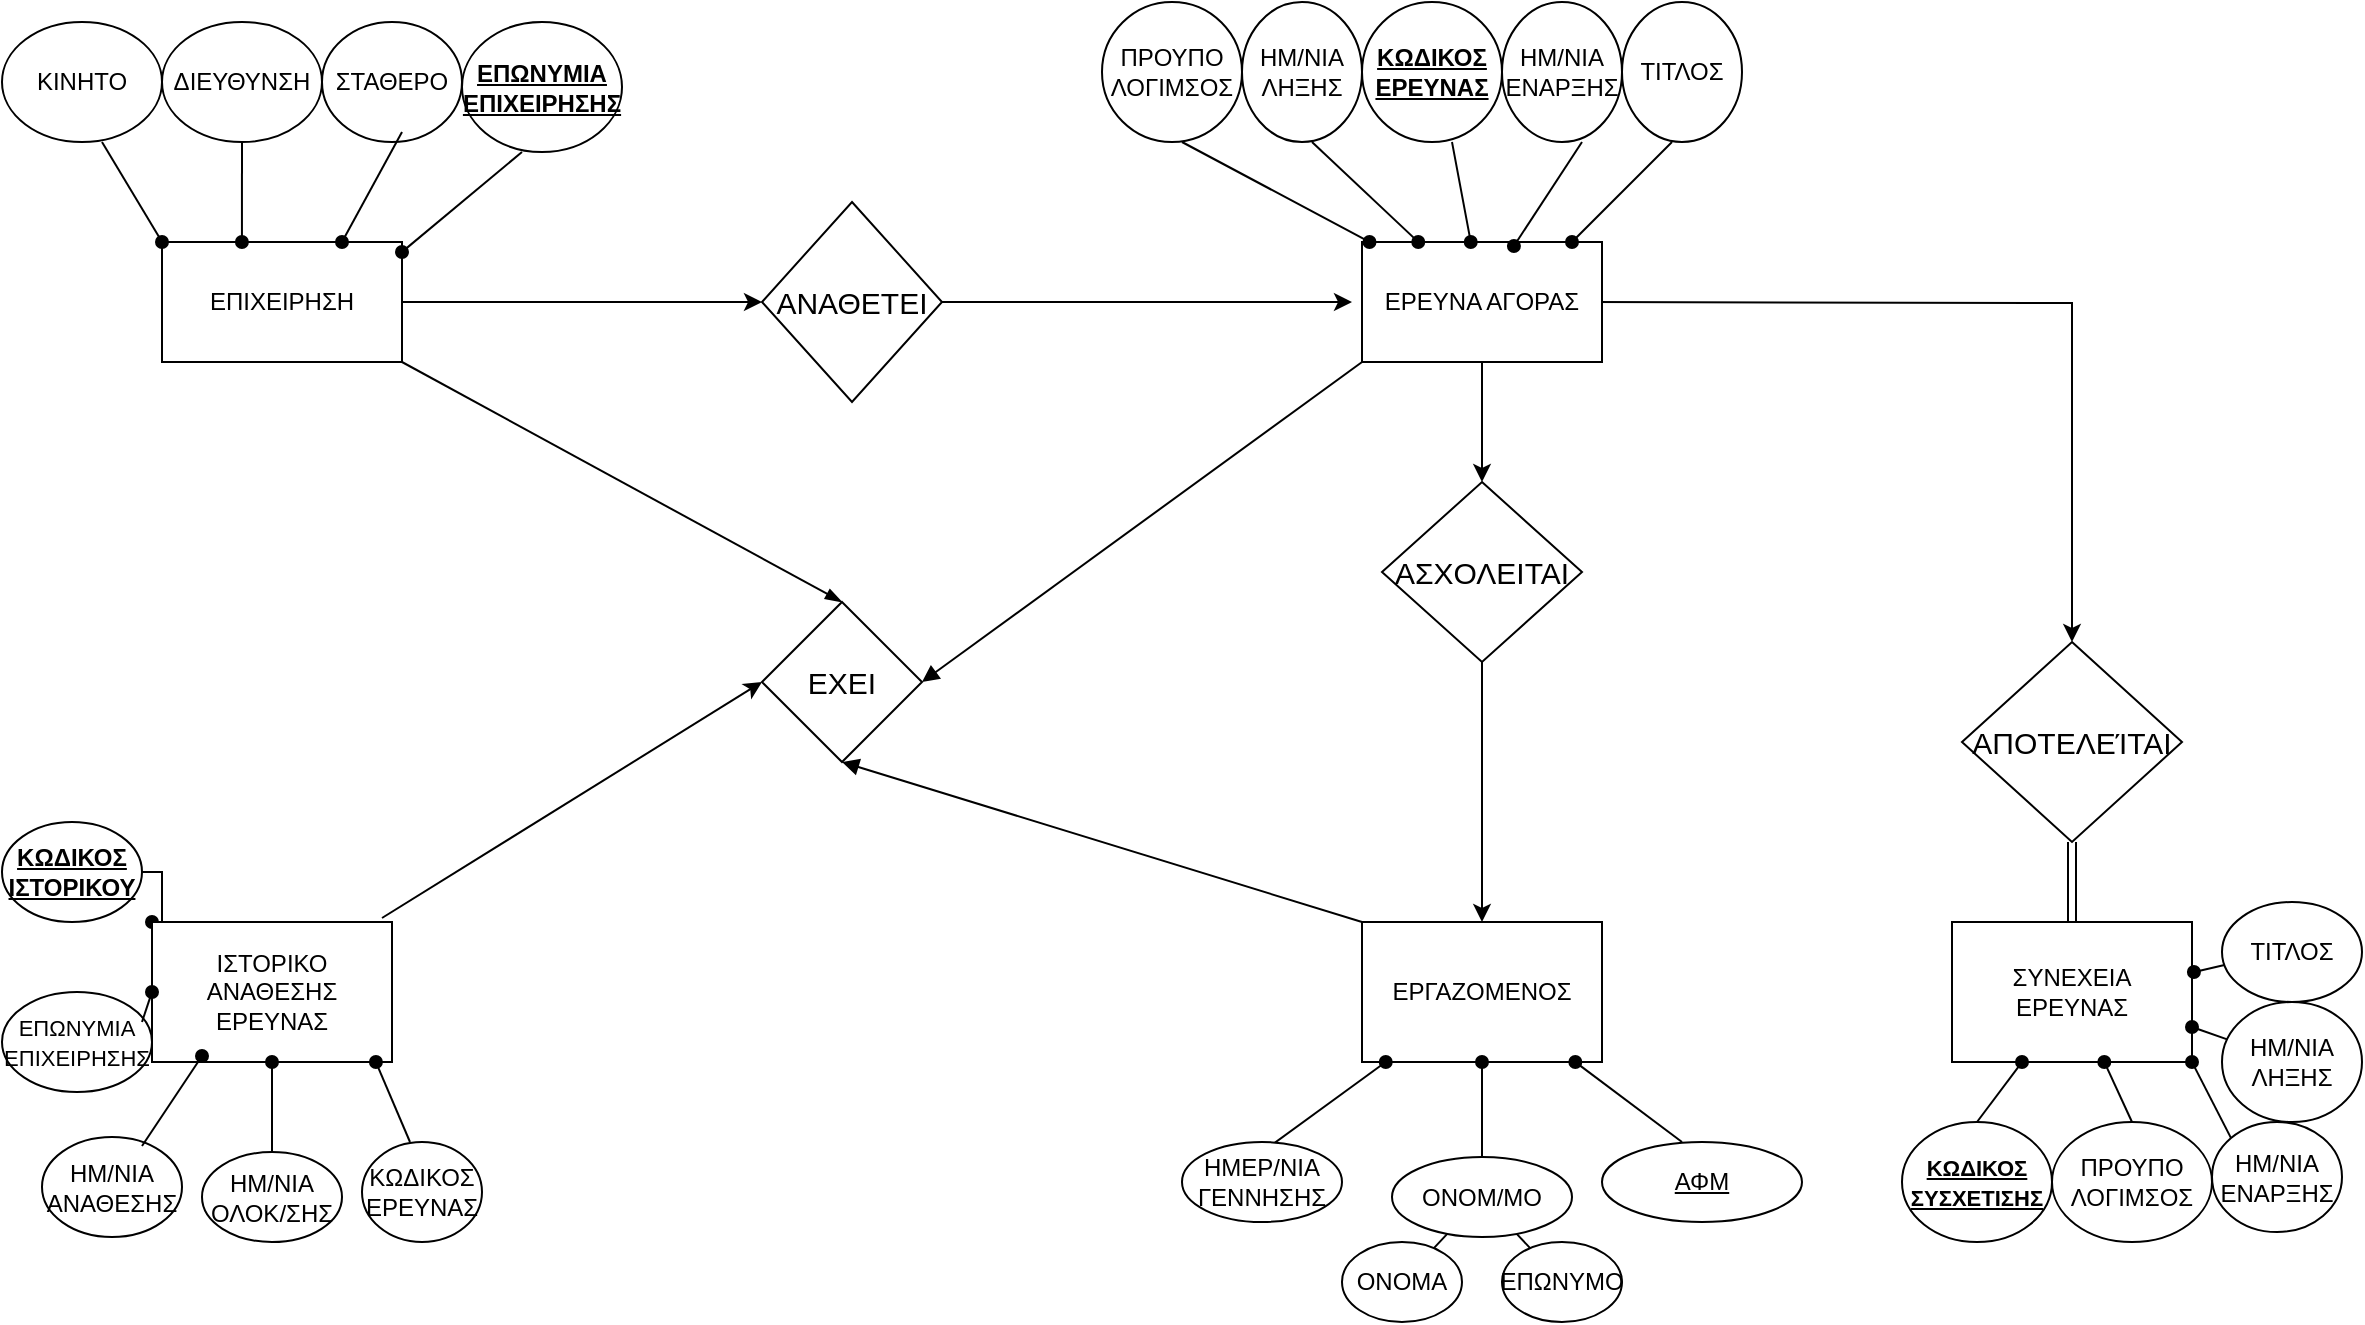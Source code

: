 <mxfile version="21.1.1" type="github">
  <diagram name="Page-1" id="4xuhvQjqA52v9uNUmas1">
    <mxGraphModel dx="1434" dy="788" grid="1" gridSize="10" guides="1" tooltips="1" connect="1" arrows="1" fold="1" page="1" pageScale="1" pageWidth="850" pageHeight="1100" math="0" shadow="0">
      <root>
        <mxCell id="0" />
        <mxCell id="1" parent="0" />
        <mxCell id="7PbP5t5x5OfYu_cqWDmC-59" style="edgeStyle=orthogonalEdgeStyle;rounded=0;orthogonalLoop=1;jettySize=auto;html=1;" edge="1" parent="1" source="7PbP5t5x5OfYu_cqWDmC-60">
          <mxGeometry relative="1" as="geometry">
            <mxPoint x="675" y="150" as="targetPoint" />
          </mxGeometry>
        </mxCell>
        <mxCell id="7PbP5t5x5OfYu_cqWDmC-1" value="ΕΠΙΧΕΙΡΗΣΗ" style="rounded=0;whiteSpace=wrap;html=1;" vertex="1" parent="1">
          <mxGeometry x="80" y="120" width="120" height="60" as="geometry" />
        </mxCell>
        <mxCell id="7PbP5t5x5OfYu_cqWDmC-25" style="edgeStyle=orthogonalEdgeStyle;rounded=0;orthogonalLoop=1;jettySize=auto;html=1;entryX=0.5;entryY=0;entryDx=0;entryDy=0;shape=link;" edge="1" parent="1" source="7PbP5t5x5OfYu_cqWDmC-26" target="7PbP5t5x5OfYu_cqWDmC-24">
          <mxGeometry relative="1" as="geometry" />
        </mxCell>
        <mxCell id="7PbP5t5x5OfYu_cqWDmC-8" value="ΗΜ/ΝΙΑ&lt;br&gt;ΕΝΑΡΞΗΣ" style="ellipse;whiteSpace=wrap;html=1;" vertex="1" parent="1">
          <mxGeometry x="750" width="60" height="70" as="geometry" />
        </mxCell>
        <mxCell id="7PbP5t5x5OfYu_cqWDmC-9" value="ΗΜ/ΝΙΑ&lt;br&gt;ΛΗΞΗΣ" style="ellipse;whiteSpace=wrap;html=1;" vertex="1" parent="1">
          <mxGeometry x="620" width="60" height="70" as="geometry" />
        </mxCell>
        <mxCell id="7PbP5t5x5OfYu_cqWDmC-17" value="ΠΡΟΥΠΟ&lt;br&gt;ΛΟΓΙΜΣΟΣ" style="ellipse;whiteSpace=wrap;html=1;direction=south;" vertex="1" parent="1">
          <mxGeometry x="550" width="70" height="70" as="geometry" />
        </mxCell>
        <mxCell id="7PbP5t5x5OfYu_cqWDmC-24" value="ΣΥΝΕΧΕΙΑ&lt;br&gt;ΕΡΕΥΝΑΣ" style="rounded=0;whiteSpace=wrap;html=1;" vertex="1" parent="1">
          <mxGeometry x="975" y="460" width="120" height="70" as="geometry" />
        </mxCell>
        <mxCell id="7PbP5t5x5OfYu_cqWDmC-27" value="" style="edgeStyle=orthogonalEdgeStyle;rounded=0;orthogonalLoop=1;jettySize=auto;html=1;entryX=0.5;entryY=0;entryDx=0;entryDy=0;" edge="1" parent="1" target="7PbP5t5x5OfYu_cqWDmC-26">
          <mxGeometry relative="1" as="geometry">
            <mxPoint x="795" y="150" as="sourcePoint" />
            <mxPoint x="630" y="440" as="targetPoint" />
          </mxGeometry>
        </mxCell>
        <mxCell id="7PbP5t5x5OfYu_cqWDmC-26" value="&lt;font style=&quot;font-size: 15px;&quot;&gt;ΑΠΟΤΕΛΕΊΤΑΙ&lt;/font&gt;" style="rhombus;whiteSpace=wrap;html=1;" vertex="1" parent="1">
          <mxGeometry x="980" y="320" width="110" height="100" as="geometry" />
        </mxCell>
        <mxCell id="7PbP5t5x5OfYu_cqWDmC-32" value="ΗΜ/ΝΙΑ&lt;br&gt;ΕΝΑΡΞΗΣ" style="ellipse;whiteSpace=wrap;html=1;" vertex="1" parent="1">
          <mxGeometry x="1105" y="560" width="65" height="55" as="geometry" />
        </mxCell>
        <mxCell id="7PbP5t5x5OfYu_cqWDmC-34" value="ΤΙΤΛΟΣ" style="ellipse;whiteSpace=wrap;html=1;" vertex="1" parent="1">
          <mxGeometry x="1110" y="450" width="70" height="50" as="geometry" />
        </mxCell>
        <mxCell id="7PbP5t5x5OfYu_cqWDmC-36" value="ΗΜ/ΝΙΑ&lt;br&gt;ΛΗΞΗΣ" style="ellipse;whiteSpace=wrap;html=1;" vertex="1" parent="1">
          <mxGeometry x="1110" y="500" width="70" height="60" as="geometry" />
        </mxCell>
        <mxCell id="7PbP5t5x5OfYu_cqWDmC-42" value="ΠΡΟΥΠΟ&lt;br&gt;ΛΟΓΙΜΣΟΣ" style="ellipse;whiteSpace=wrap;html=1;direction=south;" vertex="1" parent="1">
          <mxGeometry x="1025" y="560" width="80" height="60" as="geometry" />
        </mxCell>
        <mxCell id="7PbP5t5x5OfYu_cqWDmC-43" value="&lt;u style=&quot;font-size: 11px;&quot;&gt;&lt;b&gt;ΚΩΔΙΚΟΣ&lt;br&gt;ΣΥΣΧΕΤΙΣΗΣ&lt;br&gt;&lt;/b&gt;&lt;/u&gt;" style="ellipse;whiteSpace=wrap;html=1;" vertex="1" parent="1">
          <mxGeometry x="950" y="560" width="75" height="60" as="geometry" />
        </mxCell>
        <mxCell id="7PbP5t5x5OfYu_cqWDmC-50" value="ΤΙΤΛΟΣ" style="ellipse;whiteSpace=wrap;html=1;" vertex="1" parent="1">
          <mxGeometry x="810" width="60" height="70" as="geometry" />
        </mxCell>
        <mxCell id="7PbP5t5x5OfYu_cqWDmC-62" value="&lt;u&gt;&lt;b&gt;ΕΠΩΝΥΜΙΑ ΕΠΙΧΕΙΡΗΣΗΣ&lt;/b&gt;&lt;/u&gt;" style="ellipse;whiteSpace=wrap;html=1;fillStyle=cross-hatch;" vertex="1" parent="1">
          <mxGeometry x="230" y="10" width="80" height="65" as="geometry" />
        </mxCell>
        <mxCell id="7PbP5t5x5OfYu_cqWDmC-185" style="edgeStyle=orthogonalEdgeStyle;rounded=0;orthogonalLoop=1;jettySize=auto;html=1;entryX=0.333;entryY=0;entryDx=0;entryDy=0;entryPerimeter=0;startArrow=none;startFill=0;endArrow=oval;endFill=1;" edge="1" parent="1" source="7PbP5t5x5OfYu_cqWDmC-63" target="7PbP5t5x5OfYu_cqWDmC-1">
          <mxGeometry relative="1" as="geometry" />
        </mxCell>
        <mxCell id="7PbP5t5x5OfYu_cqWDmC-63" value="ΔΙΕΥΘΥΝΣΗ" style="ellipse;whiteSpace=wrap;html=1;" vertex="1" parent="1">
          <mxGeometry x="80" y="10" width="80" height="60" as="geometry" />
        </mxCell>
        <mxCell id="7PbP5t5x5OfYu_cqWDmC-64" value="ΣΤΑΘΕΡΟ" style="ellipse;whiteSpace=wrap;html=1;" vertex="1" parent="1">
          <mxGeometry x="160" y="10" width="70" height="60" as="geometry" />
        </mxCell>
        <mxCell id="7PbP5t5x5OfYu_cqWDmC-65" value="ΚΙΝΗΤΟ" style="ellipse;whiteSpace=wrap;html=1;" vertex="1" parent="1">
          <mxGeometry y="10" width="80" height="60" as="geometry" />
        </mxCell>
        <mxCell id="7PbP5t5x5OfYu_cqWDmC-66" value="&lt;b&gt;&lt;u&gt;ΚΩΔΙΚΟΣ&lt;br&gt;ΕΡΕΥΝΑΣ&lt;br&gt;&lt;/u&gt;&lt;/b&gt;" style="ellipse;whiteSpace=wrap;html=1;" vertex="1" parent="1">
          <mxGeometry x="680" width="70" height="70" as="geometry" />
        </mxCell>
        <mxCell id="7PbP5t5x5OfYu_cqWDmC-91" value="&lt;font style=&quot;font-size: 15px;&quot;&gt;ΕΧΕΙ&lt;/font&gt;" style="rhombus;whiteSpace=wrap;html=1;" vertex="1" parent="1">
          <mxGeometry x="380" y="300" width="80" height="80" as="geometry" />
        </mxCell>
        <mxCell id="7PbP5t5x5OfYu_cqWDmC-96" value="ΕΡΓΑΖΟΜΕΝΟΣ" style="rounded=0;whiteSpace=wrap;html=1;" vertex="1" parent="1">
          <mxGeometry x="680" y="460" width="120" height="70" as="geometry" />
        </mxCell>
        <mxCell id="7PbP5t5x5OfYu_cqWDmC-138" style="edgeStyle=orthogonalEdgeStyle;rounded=0;orthogonalLoop=1;jettySize=auto;html=1;" edge="1" parent="1" source="7PbP5t5x5OfYu_cqWDmC-98" target="7PbP5t5x5OfYu_cqWDmC-96">
          <mxGeometry relative="1" as="geometry" />
        </mxCell>
        <mxCell id="7PbP5t5x5OfYu_cqWDmC-98" value="&lt;font style=&quot;font-size: 15px;&quot;&gt;ΑΣΧΟΛΕΙΤΑΙ&lt;/font&gt;" style="rhombus;whiteSpace=wrap;html=1;" vertex="1" parent="1">
          <mxGeometry x="690" y="240" width="100" height="90" as="geometry" />
        </mxCell>
        <mxCell id="7PbP5t5x5OfYu_cqWDmC-101" value="ΚΩΔΙΚΟΣ&lt;br&gt;ΕΡΕΥΝΑΣ" style="ellipse;whiteSpace=wrap;html=1;" vertex="1" parent="1">
          <mxGeometry x="180" y="570" width="60" height="50" as="geometry" />
        </mxCell>
        <mxCell id="7PbP5t5x5OfYu_cqWDmC-103" value="ΗΜ/ΝΙΑ&lt;br&gt;ΑΝΑΘΕΣΗΣ" style="ellipse;whiteSpace=wrap;html=1;" vertex="1" parent="1">
          <mxGeometry x="20" y="567.5" width="70" height="50" as="geometry" />
        </mxCell>
        <mxCell id="7PbP5t5x5OfYu_cqWDmC-104" value="ΗΜ/ΝΙΑ&lt;br&gt;ΟΛΟΚ/ΣΗΣ" style="ellipse;whiteSpace=wrap;html=1;" vertex="1" parent="1">
          <mxGeometry x="100" y="575" width="70" height="45" as="geometry" />
        </mxCell>
        <mxCell id="7PbP5t5x5OfYu_cqWDmC-190" style="edgeStyle=orthogonalEdgeStyle;rounded=0;orthogonalLoop=1;jettySize=auto;html=1;entryX=0;entryY=0;entryDx=0;entryDy=0;endArrow=oval;endFill=1;" edge="1" parent="1" source="7PbP5t5x5OfYu_cqWDmC-105" target="7PbP5t5x5OfYu_cqWDmC-174">
          <mxGeometry relative="1" as="geometry">
            <Array as="points">
              <mxPoint x="80" y="435" />
            </Array>
          </mxGeometry>
        </mxCell>
        <mxCell id="7PbP5t5x5OfYu_cqWDmC-105" value="&lt;u&gt;&lt;b&gt;ΚΩΔΙΚΟΣ&lt;br&gt;ΙΣΤΟΡΙΚΟΥ&lt;/b&gt;&lt;/u&gt;" style="ellipse;whiteSpace=wrap;html=1;" vertex="1" parent="1">
          <mxGeometry y="410" width="70" height="50" as="geometry" />
        </mxCell>
        <mxCell id="7PbP5t5x5OfYu_cqWDmC-142" value="" style="endArrow=none;html=1;rounded=0;exitX=1;exitY=0.5;exitDx=0;exitDy=0;endFill=0;startArrow=block;startFill=1;entryX=0.042;entryY=0.929;entryDx=0;entryDy=0;entryPerimeter=0;" edge="1" parent="1" source="7PbP5t5x5OfYu_cqWDmC-91">
          <mxGeometry width="50" height="50" relative="1" as="geometry">
            <mxPoint x="620" y="240" as="sourcePoint" />
            <mxPoint x="680.04" y="180.03" as="targetPoint" />
          </mxGeometry>
        </mxCell>
        <mxCell id="7PbP5t5x5OfYu_cqWDmC-144" value="" style="endArrow=block;html=1;rounded=0;exitX=0;exitY=0;exitDx=0;exitDy=0;startArrow=none;startFill=0;endFill=1;entryX=0.5;entryY=1;entryDx=0;entryDy=0;" edge="1" parent="1" source="7PbP5t5x5OfYu_cqWDmC-96" target="7PbP5t5x5OfYu_cqWDmC-91">
          <mxGeometry width="50" height="50" relative="1" as="geometry">
            <mxPoint x="520" y="390" as="sourcePoint" />
            <mxPoint x="570" y="340" as="targetPoint" />
          </mxGeometry>
        </mxCell>
        <mxCell id="7PbP5t5x5OfYu_cqWDmC-146" value="ΑΦΜ" style="ellipse;whiteSpace=wrap;html=1;align=center;fontStyle=4;" vertex="1" parent="1">
          <mxGeometry x="800" y="570" width="100" height="40" as="geometry" />
        </mxCell>
        <mxCell id="7PbP5t5x5OfYu_cqWDmC-156" style="rounded=0;orthogonalLoop=1;jettySize=auto;html=1;endArrow=none;endFill=0;" edge="1" parent="1" source="7PbP5t5x5OfYu_cqWDmC-148" target="7PbP5t5x5OfYu_cqWDmC-154">
          <mxGeometry relative="1" as="geometry" />
        </mxCell>
        <mxCell id="7PbP5t5x5OfYu_cqWDmC-163" style="edgeStyle=orthogonalEdgeStyle;rounded=0;orthogonalLoop=1;jettySize=auto;html=1;endArrow=oval;endFill=1;" edge="1" parent="1" source="7PbP5t5x5OfYu_cqWDmC-148" target="7PbP5t5x5OfYu_cqWDmC-96">
          <mxGeometry relative="1" as="geometry">
            <mxPoint x="730" y="566.124" as="sourcePoint" />
            <mxPoint x="730" y="536" as="targetPoint" />
            <Array as="points" />
          </mxGeometry>
        </mxCell>
        <mxCell id="7PbP5t5x5OfYu_cqWDmC-148" value="ΟΝΟΜ/ΜΟ" style="ellipse;whiteSpace=wrap;html=1;align=center;" vertex="1" parent="1">
          <mxGeometry x="695" y="577.5" width="90" height="40" as="geometry" />
        </mxCell>
        <mxCell id="7PbP5t5x5OfYu_cqWDmC-149" value="" style="endArrow=none;html=1;rounded=0;" edge="1" parent="1" source="7PbP5t5x5OfYu_cqWDmC-153">
          <mxGeometry width="50" height="50" relative="1" as="geometry">
            <mxPoint x="750" y="600" as="sourcePoint" />
            <mxPoint x="710" y="640" as="targetPoint" />
          </mxGeometry>
        </mxCell>
        <mxCell id="7PbP5t5x5OfYu_cqWDmC-154" value="ΕΠΩΝΥΜΟ" style="ellipse;whiteSpace=wrap;html=1;align=center;" vertex="1" parent="1">
          <mxGeometry x="750" y="620" width="60" height="40" as="geometry" />
        </mxCell>
        <mxCell id="7PbP5t5x5OfYu_cqWDmC-157" value="" style="endArrow=none;html=1;rounded=0;" edge="1" parent="1" source="7PbP5t5x5OfYu_cqWDmC-148" target="7PbP5t5x5OfYu_cqWDmC-153">
          <mxGeometry width="50" height="50" relative="1" as="geometry">
            <mxPoint x="734" y="599" as="sourcePoint" />
            <mxPoint x="710" y="640" as="targetPoint" />
          </mxGeometry>
        </mxCell>
        <mxCell id="7PbP5t5x5OfYu_cqWDmC-153" value="ΟΝΟΜΑ" style="ellipse;whiteSpace=wrap;html=1;align=center;" vertex="1" parent="1">
          <mxGeometry x="670" y="620" width="60" height="40" as="geometry" />
        </mxCell>
        <mxCell id="7PbP5t5x5OfYu_cqWDmC-168" value="" style="endArrow=oval;html=1;rounded=0;startArrow=none;startFill=0;endFill=1;" edge="1" parent="1" target="7PbP5t5x5OfYu_cqWDmC-96">
          <mxGeometry width="50" height="50" relative="1" as="geometry">
            <mxPoint x="630" y="575" as="sourcePoint" />
            <mxPoint x="670" y="540" as="targetPoint" />
          </mxGeometry>
        </mxCell>
        <mxCell id="7PbP5t5x5OfYu_cqWDmC-169" value="" style="endArrow=oval;html=1;rounded=0;exitX=0.4;exitY=0;exitDx=0;exitDy=0;exitPerimeter=0;endFill=1;startArrow=none;startFill=0;" edge="1" parent="1" source="7PbP5t5x5OfYu_cqWDmC-146" target="7PbP5t5x5OfYu_cqWDmC-96">
          <mxGeometry width="50" height="50" relative="1" as="geometry">
            <mxPoint x="740" y="585" as="sourcePoint" />
            <mxPoint x="790" y="535" as="targetPoint" />
          </mxGeometry>
        </mxCell>
        <mxCell id="7PbP5t5x5OfYu_cqWDmC-170" value="ΗΜΕΡ/ΝΙΑ&lt;br&gt;ΓΕΝΝΗΣΗΣ" style="ellipse;whiteSpace=wrap;html=1;" vertex="1" parent="1">
          <mxGeometry x="590" y="570" width="80" height="40" as="geometry" />
        </mxCell>
        <mxCell id="7PbP5t5x5OfYu_cqWDmC-102" value="&lt;font style=&quot;font-size: 11px;&quot;&gt;ΕΠΩΝΥΜΙΑ ΕΠΙΧΕΙΡΗΣΗΣ&lt;/font&gt;" style="ellipse;whiteSpace=wrap;html=1;" vertex="1" parent="1">
          <mxGeometry y="495" width="75" height="50" as="geometry" />
        </mxCell>
        <mxCell id="7PbP5t5x5OfYu_cqWDmC-174" value="ΙΣΤΟΡΙΚΟ&lt;br style=&quot;border-color: var(--border-color);&quot;&gt;ΑΝΑΘΕΣΗΣ&lt;br style=&quot;border-color: var(--border-color);&quot;&gt;ΕΡΕΥΝΑΣ" style="rounded=0;whiteSpace=wrap;html=1;" vertex="1" parent="1">
          <mxGeometry x="75" y="460" width="120" height="70" as="geometry" />
        </mxCell>
        <mxCell id="7PbP5t5x5OfYu_cqWDmC-175" value="" style="edgeStyle=orthogonalEdgeStyle;rounded=0;orthogonalLoop=1;jettySize=auto;html=1;" edge="1" parent="1" source="7PbP5t5x5OfYu_cqWDmC-1" target="7PbP5t5x5OfYu_cqWDmC-60">
          <mxGeometry relative="1" as="geometry">
            <mxPoint x="200" y="150" as="sourcePoint" />
            <mxPoint x="670" y="155" as="targetPoint" />
          </mxGeometry>
        </mxCell>
        <mxCell id="7PbP5t5x5OfYu_cqWDmC-60" value="&lt;font style=&quot;font-size: 15px;&quot;&gt;ΑΝΑΘΕΤΕΙ&lt;/font&gt;" style="rhombus;whiteSpace=wrap;html=1;" vertex="1" parent="1">
          <mxGeometry x="380" y="100" width="90" height="100" as="geometry" />
        </mxCell>
        <mxCell id="7PbP5t5x5OfYu_cqWDmC-176" value="" style="endArrow=none;html=1;rounded=0;exitX=0.5;exitY=0;exitDx=0;exitDy=0;endFill=0;startArrow=blockThin;startFill=1;" edge="1" parent="1" source="7PbP5t5x5OfYu_cqWDmC-91">
          <mxGeometry width="50" height="50" relative="1" as="geometry">
            <mxPoint x="150" y="230" as="sourcePoint" />
            <mxPoint x="200" y="180" as="targetPoint" />
          </mxGeometry>
        </mxCell>
        <mxCell id="7PbP5t5x5OfYu_cqWDmC-177" value="" style="endArrow=classic;html=1;rounded=0;entryX=0;entryY=0.5;entryDx=0;entryDy=0;" edge="1" parent="1" target="7PbP5t5x5OfYu_cqWDmC-91">
          <mxGeometry width="50" height="50" relative="1" as="geometry">
            <mxPoint x="190" y="458" as="sourcePoint" />
            <mxPoint x="250" y="407.5" as="targetPoint" />
          </mxGeometry>
        </mxCell>
        <mxCell id="7PbP5t5x5OfYu_cqWDmC-182" value="" style="endArrow=none;html=1;rounded=0;exitX=1;exitY=0.083;exitDx=0;exitDy=0;exitPerimeter=0;startArrow=oval;startFill=1;" edge="1" parent="1" source="7PbP5t5x5OfYu_cqWDmC-1">
          <mxGeometry width="50" height="50" relative="1" as="geometry">
            <mxPoint x="210" y="125" as="sourcePoint" />
            <mxPoint x="260" y="75" as="targetPoint" />
          </mxGeometry>
        </mxCell>
        <mxCell id="7PbP5t5x5OfYu_cqWDmC-184" value="" style="endArrow=none;html=1;rounded=0;exitX=0.75;exitY=0;exitDx=0;exitDy=0;endFill=0;startArrow=oval;startFill=1;" edge="1" parent="1" source="7PbP5t5x5OfYu_cqWDmC-1">
          <mxGeometry width="50" height="50" relative="1" as="geometry">
            <mxPoint x="150" y="115" as="sourcePoint" />
            <mxPoint x="200" y="65" as="targetPoint" />
          </mxGeometry>
        </mxCell>
        <mxCell id="7PbP5t5x5OfYu_cqWDmC-186" value="" style="endArrow=none;html=1;rounded=0;exitX=0;exitY=0;exitDx=0;exitDy=0;startArrow=oval;startFill=1;" edge="1" parent="1" source="7PbP5t5x5OfYu_cqWDmC-1">
          <mxGeometry width="50" height="50" relative="1" as="geometry">
            <mxPoint y="120" as="sourcePoint" />
            <mxPoint x="50" y="70" as="targetPoint" />
          </mxGeometry>
        </mxCell>
        <mxCell id="7PbP5t5x5OfYu_cqWDmC-191" value="" style="endArrow=oval;html=1;rounded=0;endFill=1;" edge="1" parent="1">
          <mxGeometry width="50" height="50" relative="1" as="geometry">
            <mxPoint x="70" y="572" as="sourcePoint" />
            <mxPoint x="100" y="527" as="targetPoint" />
          </mxGeometry>
        </mxCell>
        <mxCell id="7PbP5t5x5OfYu_cqWDmC-193" value="" style="endArrow=oval;html=1;rounded=0;endFill=1;entryX=0.933;entryY=1;entryDx=0;entryDy=0;entryPerimeter=0;exitX=0.4;exitY=0;exitDx=0;exitDy=0;exitPerimeter=0;" edge="1" parent="1" source="7PbP5t5x5OfYu_cqWDmC-101" target="7PbP5t5x5OfYu_cqWDmC-174">
          <mxGeometry width="50" height="50" relative="1" as="geometry">
            <mxPoint x="212.549" y="566.783" as="sourcePoint" />
            <mxPoint x="200" y="526" as="targetPoint" />
          </mxGeometry>
        </mxCell>
        <mxCell id="7PbP5t5x5OfYu_cqWDmC-194" value="" style="endArrow=oval;html=1;rounded=0;entryX=0;entryY=0.5;entryDx=0;entryDy=0;endFill=1;" edge="1" parent="1" target="7PbP5t5x5OfYu_cqWDmC-174">
          <mxGeometry width="50" height="50" relative="1" as="geometry">
            <mxPoint x="70" y="510" as="sourcePoint" />
            <mxPoint x="105" y="467.5" as="targetPoint" />
          </mxGeometry>
        </mxCell>
        <mxCell id="7PbP5t5x5OfYu_cqWDmC-206" style="edgeStyle=orthogonalEdgeStyle;rounded=0;orthogonalLoop=1;jettySize=auto;html=1;" edge="1" parent="1" source="7PbP5t5x5OfYu_cqWDmC-205" target="7PbP5t5x5OfYu_cqWDmC-98">
          <mxGeometry relative="1" as="geometry" />
        </mxCell>
        <mxCell id="7PbP5t5x5OfYu_cqWDmC-205" value="ΕΡΕΥΝΑ ΑΓΟΡΑΣ" style="rounded=0;whiteSpace=wrap;html=1;" vertex="1" parent="1">
          <mxGeometry x="680" y="120" width="120" height="60" as="geometry" />
        </mxCell>
        <mxCell id="7PbP5t5x5OfYu_cqWDmC-207" value="" style="endArrow=none;html=1;rounded=0;startArrow=oval;startFill=1;" edge="1" parent="1">
          <mxGeometry width="50" height="50" relative="1" as="geometry">
            <mxPoint x="785" y="120" as="sourcePoint" />
            <mxPoint x="835" y="70" as="targetPoint" />
          </mxGeometry>
        </mxCell>
        <mxCell id="7PbP5t5x5OfYu_cqWDmC-208" value="" style="endArrow=none;html=1;rounded=0;startArrow=oval;startFill=1;" edge="1" parent="1" source="7PbP5t5x5OfYu_cqWDmC-205">
          <mxGeometry width="50" height="50" relative="1" as="geometry">
            <mxPoint x="540" y="120" as="sourcePoint" />
            <mxPoint x="590" y="70" as="targetPoint" />
          </mxGeometry>
        </mxCell>
        <mxCell id="7PbP5t5x5OfYu_cqWDmC-209" value="" style="endArrow=none;html=1;rounded=0;startArrow=oval;startFill=1;" edge="1" parent="1" source="7PbP5t5x5OfYu_cqWDmC-205">
          <mxGeometry width="50" height="50" relative="1" as="geometry">
            <mxPoint x="605" y="120" as="sourcePoint" />
            <mxPoint x="655" y="70" as="targetPoint" />
          </mxGeometry>
        </mxCell>
        <mxCell id="7PbP5t5x5OfYu_cqWDmC-210" value="" style="endArrow=none;html=1;rounded=0;startArrow=oval;startFill=1;" edge="1" parent="1" source="7PbP5t5x5OfYu_cqWDmC-205">
          <mxGeometry width="50" height="50" relative="1" as="geometry">
            <mxPoint x="675" y="120" as="sourcePoint" />
            <mxPoint x="725" y="70" as="targetPoint" />
          </mxGeometry>
        </mxCell>
        <mxCell id="7PbP5t5x5OfYu_cqWDmC-211" value="" style="endArrow=none;html=1;rounded=0;exitX=0.633;exitY=0.033;exitDx=0;exitDy=0;exitPerimeter=0;startArrow=oval;startFill=1;" edge="1" parent="1" source="7PbP5t5x5OfYu_cqWDmC-205">
          <mxGeometry width="50" height="50" relative="1" as="geometry">
            <mxPoint x="740" y="120" as="sourcePoint" />
            <mxPoint x="790" y="70" as="targetPoint" />
          </mxGeometry>
        </mxCell>
        <mxCell id="7PbP5t5x5OfYu_cqWDmC-215" value="" style="endArrow=oval;html=1;rounded=0;exitX=0.5;exitY=0;exitDx=0;exitDy=0;startArrow=none;startFill=0;endFill=1;" edge="1" parent="1" source="7PbP5t5x5OfYu_cqWDmC-43">
          <mxGeometry width="50" height="50" relative="1" as="geometry">
            <mxPoint x="962.5" y="575" as="sourcePoint" />
            <mxPoint x="1010" y="530" as="targetPoint" />
          </mxGeometry>
        </mxCell>
        <mxCell id="7PbP5t5x5OfYu_cqWDmC-216" value="" style="endArrow=oval;html=1;rounded=0;exitX=0;exitY=0.5;exitDx=0;exitDy=0;startArrow=none;startFill=0;endFill=1;" edge="1" parent="1" source="7PbP5t5x5OfYu_cqWDmC-42" target="7PbP5t5x5OfYu_cqWDmC-24">
          <mxGeometry width="50" height="50" relative="1" as="geometry">
            <mxPoint x="990" y="568" as="sourcePoint" />
            <mxPoint x="1022.5" y="535" as="targetPoint" />
            <Array as="points" />
          </mxGeometry>
        </mxCell>
        <mxCell id="7PbP5t5x5OfYu_cqWDmC-218" value="" style="endArrow=oval;html=1;rounded=0;exitX=0;exitY=0;exitDx=0;exitDy=0;startArrow=none;startFill=0;endFill=1;entryX=1;entryY=1;entryDx=0;entryDy=0;" edge="1" parent="1" source="7PbP5t5x5OfYu_cqWDmC-32" target="7PbP5t5x5OfYu_cqWDmC-24">
          <mxGeometry width="50" height="50" relative="1" as="geometry">
            <mxPoint x="1075" y="570" as="sourcePoint" />
            <mxPoint x="1061" y="540" as="targetPoint" />
            <Array as="points" />
          </mxGeometry>
        </mxCell>
        <mxCell id="7PbP5t5x5OfYu_cqWDmC-219" value="" style="endArrow=oval;html=1;rounded=0;startArrow=none;startFill=0;endFill=1;entryX=1.008;entryY=0.357;entryDx=0;entryDy=0;entryPerimeter=0;" edge="1" parent="1" source="7PbP5t5x5OfYu_cqWDmC-34" target="7PbP5t5x5OfYu_cqWDmC-24">
          <mxGeometry width="50" height="50" relative="1" as="geometry">
            <mxPoint x="1124" y="578" as="sourcePoint" />
            <mxPoint x="1105" y="540" as="targetPoint" />
            <Array as="points" />
          </mxGeometry>
        </mxCell>
        <mxCell id="7PbP5t5x5OfYu_cqWDmC-220" value="" style="endArrow=oval;html=1;rounded=0;startArrow=none;startFill=0;endFill=1;entryX=1;entryY=0.75;entryDx=0;entryDy=0;" edge="1" parent="1" source="7PbP5t5x5OfYu_cqWDmC-36" target="7PbP5t5x5OfYu_cqWDmC-24">
          <mxGeometry width="50" height="50" relative="1" as="geometry">
            <mxPoint x="1121" y="491" as="sourcePoint" />
            <mxPoint x="1106" y="495" as="targetPoint" />
            <Array as="points" />
          </mxGeometry>
        </mxCell>
        <mxCell id="7PbP5t5x5OfYu_cqWDmC-221" value="" style="endArrow=oval;html=1;rounded=0;endFill=1;entryX=0.5;entryY=1;entryDx=0;entryDy=0;exitX=0.5;exitY=0;exitDx=0;exitDy=0;" edge="1" parent="1" source="7PbP5t5x5OfYu_cqWDmC-104" target="7PbP5t5x5OfYu_cqWDmC-174">
          <mxGeometry width="50" height="50" relative="1" as="geometry">
            <mxPoint x="214" y="580" as="sourcePoint" />
            <mxPoint x="197" y="540" as="targetPoint" />
          </mxGeometry>
        </mxCell>
      </root>
    </mxGraphModel>
  </diagram>
</mxfile>
